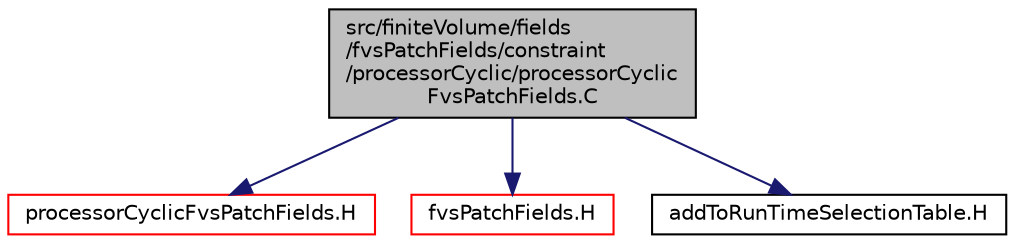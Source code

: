 digraph "src/finiteVolume/fields/fvsPatchFields/constraint/processorCyclic/processorCyclicFvsPatchFields.C"
{
  bgcolor="transparent";
  edge [fontname="Helvetica",fontsize="10",labelfontname="Helvetica",labelfontsize="10"];
  node [fontname="Helvetica",fontsize="10",shape=record];
  Node0 [label="src/finiteVolume/fields\l/fvsPatchFields/constraint\l/processorCyclic/processorCyclic\lFvsPatchFields.C",height=0.2,width=0.4,color="black", fillcolor="grey75", style="filled", fontcolor="black"];
  Node0 -> Node1 [color="midnightblue",fontsize="10",style="solid",fontname="Helvetica"];
  Node1 [label="processorCyclicFvsPatchFields.H",height=0.2,width=0.4,color="red",URL="$a02819.html"];
  Node0 -> Node277 [color="midnightblue",fontsize="10",style="solid",fontname="Helvetica"];
  Node277 [label="fvsPatchFields.H",height=0.2,width=0.4,color="red",URL="$a02882.html"];
  Node0 -> Node279 [color="midnightblue",fontsize="10",style="solid",fontname="Helvetica"];
  Node279 [label="addToRunTimeSelectionTable.H",height=0.2,width=0.4,color="black",URL="$a09989.html",tooltip="Macros for easy insertion into run-time selection tables. "];
}
